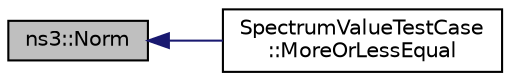 digraph "ns3::Norm"
{
  edge [fontname="Helvetica",fontsize="10",labelfontname="Helvetica",labelfontsize="10"];
  node [fontname="Helvetica",fontsize="10",shape=record];
  rankdir="LR";
  Node1 [label="ns3::Norm",height=0.2,width=0.4,color="black", fillcolor="grey75", style="filled", fontcolor="black"];
  Node1 -> Node2 [dir="back",color="midnightblue",fontsize="10",style="solid"];
  Node2 [label="SpectrumValueTestCase\l::MoreOrLessEqual",height=0.2,width=0.4,color="black", fillcolor="white", style="filled",URL="$d2/ded/classSpectrumValueTestCase.html#a273675ffa83634c76ce0d26bdf6a2c05"];
}
